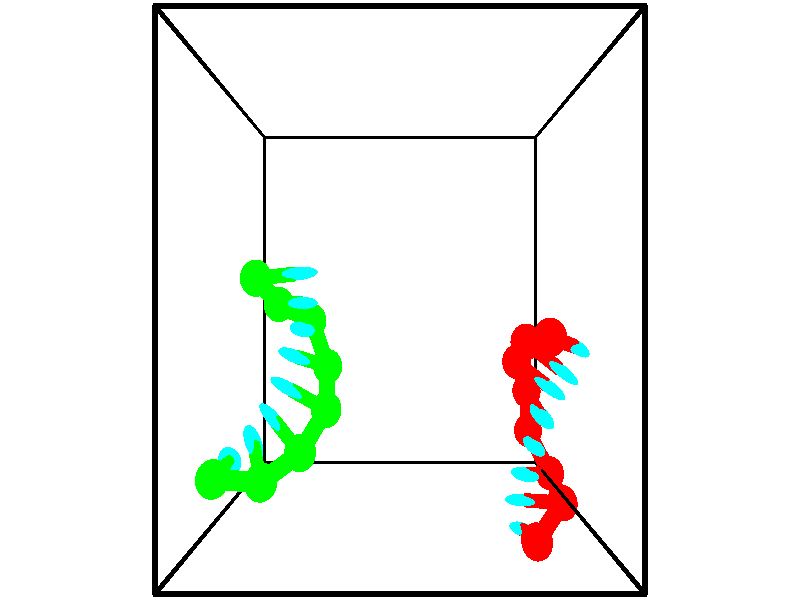 // switches for output
#declare DRAW_BASES = 1; // possible values are 0, 1; only relevant for DNA ribbons
#declare DRAW_BASES_TYPE = 3; // possible values are 1, 2, 3; only relevant for DNA ribbons
#declare DRAW_FOG = 0; // set to 1 to enable fog

#include "colors.inc"

#include "transforms.inc"
background { rgb <1, 1, 1>}

#default {
   normal{
       ripples 0.25
       frequency 0.20
       turbulence 0.2
       lambda 5
   }
	finish {
		phong 0.1
		phong_size 40.
	}
}

// original window dimensions: 1024x640


// camera settings

camera {
	sky <-0, 1, 0>
	up <-0, 1, 0>
	right 1.6 * <1, 0, 0>
	location <2.5, 2.5, 11.1562>
	look_at <2.5, 2.5, 2.5>
	direction <0, 0, -8.6562>
	angle 67.0682
}


# declare cpy_camera_pos = <2.5, 2.5, 11.1562>;
# if (DRAW_FOG = 1)
fog {
	fog_type 2
	up vnormalize(cpy_camera_pos)
	color rgbt<1,1,1,0.3>
	distance 1e-5
	fog_alt 3e-3
	fog_offset 4
}
# end


// LIGHTS

# declare lum = 6;
global_settings {
	ambient_light rgb lum * <0.05, 0.05, 0.05>
	max_trace_level 15
}# declare cpy_direct_light_amount = 0.25;
light_source
{	1000 * <-1, -1, 1>,
	rgb lum * cpy_direct_light_amount
	parallel
}

light_source
{	1000 * <1, 1, -1>,
	rgb lum * cpy_direct_light_amount
	parallel
}

// strand 0

// nucleotide -1

// particle -1
sphere {
	<4.709769, -0.748296, 1.424650> 0.250000
	pigment { color rgbt <1,0,0,0> }
	no_shadow
}
cylinder {
	<4.649653, -0.775026, 1.030098>,  <4.613584, -0.791064, 0.793366>, 0.100000
	pigment { color rgbt <1,0,0,0> }
	no_shadow
}
cylinder {
	<4.649653, -0.775026, 1.030098>,  <4.709769, -0.748296, 1.424650>, 0.100000
	pigment { color rgbt <1,0,0,0> }
	no_shadow
}

// particle -1
sphere {
	<4.649653, -0.775026, 1.030098> 0.100000
	pigment { color rgbt <1,0,0,0> }
	no_shadow
}
sphere {
	0, 1
	scale<0.080000,0.200000,0.300000>
	matrix <0.102530, 0.991280, -0.082779,
		0.983311, -0.113575, -0.142127,
		-0.150289, -0.066825, -0.986381,
		4.604567, -0.795074, 0.734184>
	pigment { color rgbt <0,1,1,0> }
	no_shadow
}
cylinder {
	<5.233109, -0.348456, 0.986612>,  <4.709769, -0.748296, 1.424650>, 0.130000
	pigment { color rgbt <1,0,0,0> }
	no_shadow
}

// nucleotide -1

// particle -1
sphere {
	<5.233109, -0.348456, 0.986612> 0.250000
	pigment { color rgbt <1,0,0,0> }
	no_shadow
}
cylinder {
	<4.880806, -0.377392, 0.799408>,  <4.669424, -0.394754, 0.687086>, 0.100000
	pigment { color rgbt <1,0,0,0> }
	no_shadow
}
cylinder {
	<4.880806, -0.377392, 0.799408>,  <5.233109, -0.348456, 0.986612>, 0.100000
	pigment { color rgbt <1,0,0,0> }
	no_shadow
}

// particle -1
sphere {
	<4.880806, -0.377392, 0.799408> 0.100000
	pigment { color rgbt <1,0,0,0> }
	no_shadow
}
sphere {
	0, 1
	scale<0.080000,0.200000,0.300000>
	matrix <-0.034792, 0.995478, -0.088396,
		0.472289, -0.061573, -0.879291,
		-0.880757, -0.072341, -0.468010,
		4.616579, -0.399094, 0.659005>
	pigment { color rgbt <0,1,1,0> }
	no_shadow
}
cylinder {
	<5.192763, -0.096496, 0.293664>,  <5.233109, -0.348456, 0.986612>, 0.130000
	pigment { color rgbt <1,0,0,0> }
	no_shadow
}

// nucleotide -1

// particle -1
sphere {
	<5.192763, -0.096496, 0.293664> 0.250000
	pigment { color rgbt <1,0,0,0> }
	no_shadow
}
cylinder {
	<4.888795, -0.046280, 0.548775>,  <4.706414, -0.016150, 0.701841>, 0.100000
	pigment { color rgbt <1,0,0,0> }
	no_shadow
}
cylinder {
	<4.888795, -0.046280, 0.548775>,  <5.192763, -0.096496, 0.293664>, 0.100000
	pigment { color rgbt <1,0,0,0> }
	no_shadow
}

// particle -1
sphere {
	<4.888795, -0.046280, 0.548775> 0.100000
	pigment { color rgbt <1,0,0,0> }
	no_shadow
}
sphere {
	0, 1
	scale<0.080000,0.200000,0.300000>
	matrix <0.227893, 0.970350, 0.080533,
		-0.608757, 0.206544, -0.765999,
		-0.759921, 0.125541, 0.637777,
		4.660819, -0.008618, 0.740108>
	pigment { color rgbt <0,1,1,0> }
	no_shadow
}
cylinder {
	<4.851193, 0.498359, 0.062036>,  <5.192763, -0.096496, 0.293664>, 0.130000
	pigment { color rgbt <1,0,0,0> }
	no_shadow
}

// nucleotide -1

// particle -1
sphere {
	<4.851193, 0.498359, 0.062036> 0.250000
	pigment { color rgbt <1,0,0,0> }
	no_shadow
}
cylinder {
	<4.827675, 0.441450, 0.457268>,  <4.813564, 0.407305, 0.694407>, 0.100000
	pigment { color rgbt <1,0,0,0> }
	no_shadow
}
cylinder {
	<4.827675, 0.441450, 0.457268>,  <4.851193, 0.498359, 0.062036>, 0.100000
	pigment { color rgbt <1,0,0,0> }
	no_shadow
}

// particle -1
sphere {
	<4.827675, 0.441450, 0.457268> 0.100000
	pigment { color rgbt <1,0,0,0> }
	no_shadow
}
sphere {
	0, 1
	scale<0.080000,0.200000,0.300000>
	matrix <0.382562, 0.911015, 0.153939,
		-0.922057, 0.387053, 0.000863,
		-0.058796, -0.142271, 0.988080,
		4.810036, 0.398769, 0.753692>
	pigment { color rgbt <0,1,1,0> }
	no_shadow
}
cylinder {
	<4.787556, 1.128671, 0.232714>,  <4.851193, 0.498359, 0.062036>, 0.130000
	pigment { color rgbt <1,0,0,0> }
	no_shadow
}

// nucleotide -1

// particle -1
sphere {
	<4.787556, 1.128671, 0.232714> 0.250000
	pigment { color rgbt <1,0,0,0> }
	no_shadow
}
cylinder {
	<4.862816, 0.967876, 0.591156>,  <4.907972, 0.871399, 0.806221>, 0.100000
	pigment { color rgbt <1,0,0,0> }
	no_shadow
}
cylinder {
	<4.862816, 0.967876, 0.591156>,  <4.787556, 1.128671, 0.232714>, 0.100000
	pigment { color rgbt <1,0,0,0> }
	no_shadow
}

// particle -1
sphere {
	<4.862816, 0.967876, 0.591156> 0.100000
	pigment { color rgbt <1,0,0,0> }
	no_shadow
}
sphere {
	0, 1
	scale<0.080000,0.200000,0.300000>
	matrix <0.347728, 0.880566, 0.322006,
		-0.918523, 0.251015, 0.305462,
		0.188151, -0.401988, 0.896106,
		4.919261, 0.847280, 0.859988>
	pigment { color rgbt <0,1,1,0> }
	no_shadow
}
cylinder {
	<4.532870, 1.603909, 0.643311>,  <4.787556, 1.128671, 0.232714>, 0.130000
	pigment { color rgbt <1,0,0,0> }
	no_shadow
}

// nucleotide -1

// particle -1
sphere {
	<4.532870, 1.603909, 0.643311> 0.250000
	pigment { color rgbt <1,0,0,0> }
	no_shadow
}
cylinder {
	<4.803893, 1.417156, 0.870621>,  <4.966507, 1.305104, 1.007007>, 0.100000
	pigment { color rgbt <1,0,0,0> }
	no_shadow
}
cylinder {
	<4.803893, 1.417156, 0.870621>,  <4.532870, 1.603909, 0.643311>, 0.100000
	pigment { color rgbt <1,0,0,0> }
	no_shadow
}

// particle -1
sphere {
	<4.803893, 1.417156, 0.870621> 0.100000
	pigment { color rgbt <1,0,0,0> }
	no_shadow
}
sphere {
	0, 1
	scale<0.080000,0.200000,0.300000>
	matrix <0.400637, 0.882268, 0.247172,
		-0.616771, 0.060199, 0.784837,
		0.677557, -0.466883, 0.568275,
		5.007160, 1.277091, 1.041103>
	pigment { color rgbt <0,1,1,0> }
	no_shadow
}
cylinder {
	<4.556284, 1.928050, 1.310633>,  <4.532870, 1.603909, 0.643311>, 0.130000
	pigment { color rgbt <1,0,0,0> }
	no_shadow
}

// nucleotide -1

// particle -1
sphere {
	<4.556284, 1.928050, 1.310633> 0.250000
	pigment { color rgbt <1,0,0,0> }
	no_shadow
}
cylinder {
	<4.886575, 1.703997, 1.337242>,  <5.084749, 1.569565, 1.353207>, 0.100000
	pigment { color rgbt <1,0,0,0> }
	no_shadow
}
cylinder {
	<4.886575, 1.703997, 1.337242>,  <4.556284, 1.928050, 1.310633>, 0.100000
	pigment { color rgbt <1,0,0,0> }
	no_shadow
}

// particle -1
sphere {
	<4.886575, 1.703997, 1.337242> 0.100000
	pigment { color rgbt <1,0,0,0> }
	no_shadow
}
sphere {
	0, 1
	scale<0.080000,0.200000,0.300000>
	matrix <0.539078, 0.818351, 0.199240,
		-0.166039, -0.128657, 0.977690,
		0.825728, -0.560133, 0.066522,
		5.134293, 1.535957, 1.357199>
	pigment { color rgbt <0,1,1,0> }
	no_shadow
}
cylinder {
	<4.783817, 2.027295, 1.973563>,  <4.556284, 1.928050, 1.310633>, 0.130000
	pigment { color rgbt <1,0,0,0> }
	no_shadow
}

// nucleotide -1

// particle -1
sphere {
	<4.783817, 2.027295, 1.973563> 0.250000
	pigment { color rgbt <1,0,0,0> }
	no_shadow
}
cylinder {
	<5.082471, 1.941700, 1.721611>,  <5.261663, 1.890343, 1.570440>, 0.100000
	pigment { color rgbt <1,0,0,0> }
	no_shadow
}
cylinder {
	<5.082471, 1.941700, 1.721611>,  <4.783817, 2.027295, 1.973563>, 0.100000
	pigment { color rgbt <1,0,0,0> }
	no_shadow
}

// particle -1
sphere {
	<5.082471, 1.941700, 1.721611> 0.100000
	pigment { color rgbt <1,0,0,0> }
	no_shadow
}
sphere {
	0, 1
	scale<0.080000,0.200000,0.300000>
	matrix <0.484404, 0.823854, 0.294307,
		0.455950, -0.524856, 0.718774,
		0.746633, -0.213987, -0.629879,
		5.306461, 1.877504, 1.532647>
	pigment { color rgbt <0,1,1,0> }
	no_shadow
}
// strand 1

// nucleotide -1

// particle -1
sphere {
	<0.182004, 2.791595, 1.447753> 0.250000
	pigment { color rgbt <0,1,0,0> }
	no_shadow
}
cylinder {
	<0.580242, 2.826622, 1.461159>,  <0.819185, 2.847638, 1.469202>, 0.100000
	pigment { color rgbt <0,1,0,0> }
	no_shadow
}
cylinder {
	<0.580242, 2.826622, 1.461159>,  <0.182004, 2.791595, 1.447753>, 0.100000
	pigment { color rgbt <0,1,0,0> }
	no_shadow
}

// particle -1
sphere {
	<0.580242, 2.826622, 1.461159> 0.100000
	pigment { color rgbt <0,1,0,0> }
	no_shadow
}
sphere {
	0, 1
	scale<0.080000,0.200000,0.300000>
	matrix <0.081942, -0.986337, 0.142912,
		0.045572, -0.139536, -0.989168,
		0.995595, 0.087567, 0.033515,
		0.878921, 2.852892, 1.471213>
	pigment { color rgbt <0,1,1,0> }
	no_shadow
}
cylinder {
	<0.451624, 2.436739, 0.943661>,  <0.182004, 2.791595, 1.447753>, 0.130000
	pigment { color rgbt <0,1,0,0> }
	no_shadow
}

// nucleotide -1

// particle -1
sphere {
	<0.451624, 2.436739, 0.943661> 0.250000
	pigment { color rgbt <0,1,0,0> }
	no_shadow
}
cylinder {
	<0.728567, 2.449276, 1.232010>,  <0.894733, 2.456798, 1.405019>, 0.100000
	pigment { color rgbt <0,1,0,0> }
	no_shadow
}
cylinder {
	<0.728567, 2.449276, 1.232010>,  <0.451624, 2.436739, 0.943661>, 0.100000
	pigment { color rgbt <0,1,0,0> }
	no_shadow
}

// particle -1
sphere {
	<0.728567, 2.449276, 1.232010> 0.100000
	pigment { color rgbt <0,1,0,0> }
	no_shadow
}
sphere {
	0, 1
	scale<0.080000,0.200000,0.300000>
	matrix <-0.008950, -0.998606, 0.052014,
		0.721498, -0.042464, -0.691113,
		0.692358, 0.031343, 0.720873,
		0.936275, 2.458679, 1.448272>
	pigment { color rgbt <0,1,1,0> }
	no_shadow
}
cylinder {
	<0.959151, 2.197343, 0.580612>,  <0.451624, 2.436739, 0.943661>, 0.130000
	pigment { color rgbt <0,1,0,0> }
	no_shadow
}

// nucleotide -1

// particle -1
sphere {
	<0.959151, 2.197343, 0.580612> 0.250000
	pigment { color rgbt <0,1,0,0> }
	no_shadow
}
cylinder {
	<0.925722, 2.143192, 0.975517>,  <0.905665, 2.110702, 1.212461>, 0.100000
	pigment { color rgbt <0,1,0,0> }
	no_shadow
}
cylinder {
	<0.925722, 2.143192, 0.975517>,  <0.959151, 2.197343, 0.580612>, 0.100000
	pigment { color rgbt <0,1,0,0> }
	no_shadow
}

// particle -1
sphere {
	<0.925722, 2.143192, 0.975517> 0.100000
	pigment { color rgbt <0,1,0,0> }
	no_shadow
}
sphere {
	0, 1
	scale<0.080000,0.200000,0.300000>
	matrix <-0.244927, -0.957547, -0.152036,
		0.965933, -0.254513, 0.046865,
		-0.083570, -0.135378, 0.987263,
		0.900651, 2.102579, 1.271696>
	pigment { color rgbt <0,1,1,0> }
	no_shadow
}
cylinder {
	<1.247042, 1.541850, 0.696162>,  <0.959151, 2.197343, 0.580612>, 0.130000
	pigment { color rgbt <0,1,0,0> }
	no_shadow
}

// nucleotide -1

// particle -1
sphere {
	<1.247042, 1.541850, 0.696162> 0.250000
	pigment { color rgbt <0,1,0,0> }
	no_shadow
}
cylinder {
	<0.964838, 1.646233, 0.959724>,  <0.795516, 1.708862, 1.117862>, 0.100000
	pigment { color rgbt <0,1,0,0> }
	no_shadow
}
cylinder {
	<0.964838, 1.646233, 0.959724>,  <1.247042, 1.541850, 0.696162>, 0.100000
	pigment { color rgbt <0,1,0,0> }
	no_shadow
}

// particle -1
sphere {
	<0.964838, 1.646233, 0.959724> 0.100000
	pigment { color rgbt <0,1,0,0> }
	no_shadow
}
sphere {
	0, 1
	scale<0.080000,0.200000,0.300000>
	matrix <-0.402697, -0.912674, -0.069719,
		0.583173, -0.314527, 0.748987,
		-0.705510, 0.260957, 0.658906,
		0.753185, 1.724520, 1.157396>
	pigment { color rgbt <0,1,1,0> }
	no_shadow
}
cylinder {
	<1.285105, 0.997357, 1.221872>,  <1.247042, 1.541850, 0.696162>, 0.130000
	pigment { color rgbt <0,1,0,0> }
	no_shadow
}

// nucleotide -1

// particle -1
sphere {
	<1.285105, 0.997357, 1.221872> 0.250000
	pigment { color rgbt <0,1,0,0> }
	no_shadow
}
cylinder {
	<0.929888, 1.174129, 1.272591>,  <0.716757, 1.280193, 1.303022>, 0.100000
	pigment { color rgbt <0,1,0,0> }
	no_shadow
}
cylinder {
	<0.929888, 1.174129, 1.272591>,  <1.285105, 0.997357, 1.221872>, 0.100000
	pigment { color rgbt <0,1,0,0> }
	no_shadow
}

// particle -1
sphere {
	<0.929888, 1.174129, 1.272591> 0.100000
	pigment { color rgbt <0,1,0,0> }
	no_shadow
}
sphere {
	0, 1
	scale<0.080000,0.200000,0.300000>
	matrix <-0.450210, -0.891791, -0.044929,
		0.093221, -0.096985, 0.990910,
		-0.888043, 0.441930, 0.126797,
		0.663475, 1.306708, 1.310630>
	pigment { color rgbt <0,1,1,0> }
	no_shadow
}
cylinder {
	<0.918009, 0.482315, 1.600409>,  <1.285105, 0.997357, 1.221872>, 0.130000
	pigment { color rgbt <0,1,0,0> }
	no_shadow
}

// nucleotide -1

// particle -1
sphere {
	<0.918009, 0.482315, 1.600409> 0.250000
	pigment { color rgbt <0,1,0,0> }
	no_shadow
}
cylinder {
	<0.637209, 0.718224, 1.440727>,  <0.468729, 0.859769, 1.344918>, 0.100000
	pigment { color rgbt <0,1,0,0> }
	no_shadow
}
cylinder {
	<0.637209, 0.718224, 1.440727>,  <0.918009, 0.482315, 1.600409>, 0.100000
	pigment { color rgbt <0,1,0,0> }
	no_shadow
}

// particle -1
sphere {
	<0.637209, 0.718224, 1.440727> 0.100000
	pigment { color rgbt <0,1,0,0> }
	no_shadow
}
sphere {
	0, 1
	scale<0.080000,0.200000,0.300000>
	matrix <-0.634654, -0.772390, -0.025068,
		-0.323126, 0.235760, 0.916519,
		-0.702000, 0.589773, -0.399205,
		0.426609, 0.895155, 1.320966>
	pigment { color rgbt <0,1,1,0> }
	no_shadow
}
cylinder {
	<0.359906, 0.163749, 1.876778>,  <0.918009, 0.482315, 1.600409>, 0.130000
	pigment { color rgbt <0,1,0,0> }
	no_shadow
}

// nucleotide -1

// particle -1
sphere {
	<0.359906, 0.163749, 1.876778> 0.250000
	pigment { color rgbt <0,1,0,0> }
	no_shadow
}
cylinder {
	<0.223425, 0.399384, 1.583778>,  <0.141536, 0.540765, 1.407978>, 0.100000
	pigment { color rgbt <0,1,0,0> }
	no_shadow
}
cylinder {
	<0.223425, 0.399384, 1.583778>,  <0.359906, 0.163749, 1.876778>, 0.100000
	pigment { color rgbt <0,1,0,0> }
	no_shadow
}

// particle -1
sphere {
	<0.223425, 0.399384, 1.583778> 0.100000
	pigment { color rgbt <0,1,0,0> }
	no_shadow
}
sphere {
	0, 1
	scale<0.080000,0.200000,0.300000>
	matrix <-0.754803, -0.636139, -0.160000,
		-0.560225, 0.498301, 0.661698,
		-0.341203, 0.589088, -0.732500,
		0.121064, 0.576110, 1.364028>
	pigment { color rgbt <0,1,1,0> }
	no_shadow
}
cylinder {
	<-0.346390, 0.232408, 2.000566>,  <0.359906, 0.163749, 1.876778>, 0.130000
	pigment { color rgbt <0,1,0,0> }
	no_shadow
}

// nucleotide -1

// particle -1
sphere {
	<-0.346390, 0.232408, 2.000566> 0.250000
	pigment { color rgbt <0,1,0,0> }
	no_shadow
}
cylinder {
	<-0.304121, 0.282379, 1.605957>,  <-0.278760, 0.312362, 1.369192>, 0.100000
	pigment { color rgbt <0,1,0,0> }
	no_shadow
}
cylinder {
	<-0.304121, 0.282379, 1.605957>,  <-0.346390, 0.232408, 2.000566>, 0.100000
	pigment { color rgbt <0,1,0,0> }
	no_shadow
}

// particle -1
sphere {
	<-0.304121, 0.282379, 1.605957> 0.100000
	pigment { color rgbt <0,1,0,0> }
	no_shadow
}
sphere {
	0, 1
	scale<0.080000,0.200000,0.300000>
	matrix <-0.705384, -0.689849, -0.162917,
		-0.700905, 0.713092, 0.015225,
		0.105672, 0.124928, -0.986522,
		-0.272419, 0.319858, 1.310000>
	pigment { color rgbt <0,1,1,0> }
	no_shadow
}
// box output
cylinder {
	<0.000000, 0.000000, 0.000000>,  <5.000000, 0.000000, 0.000000>, 0.025000
	pigment { color rgbt <0,0,0,0> }
	no_shadow
}
cylinder {
	<0.000000, 0.000000, 0.000000>,  <0.000000, 5.000000, 0.000000>, 0.025000
	pigment { color rgbt <0,0,0,0> }
	no_shadow
}
cylinder {
	<0.000000, 0.000000, 0.000000>,  <0.000000, 0.000000, 5.000000>, 0.025000
	pigment { color rgbt <0,0,0,0> }
	no_shadow
}
cylinder {
	<5.000000, 5.000000, 5.000000>,  <0.000000, 5.000000, 5.000000>, 0.025000
	pigment { color rgbt <0,0,0,0> }
	no_shadow
}
cylinder {
	<5.000000, 5.000000, 5.000000>,  <5.000000, 0.000000, 5.000000>, 0.025000
	pigment { color rgbt <0,0,0,0> }
	no_shadow
}
cylinder {
	<5.000000, 5.000000, 5.000000>,  <5.000000, 5.000000, 0.000000>, 0.025000
	pigment { color rgbt <0,0,0,0> }
	no_shadow
}
cylinder {
	<0.000000, 0.000000, 5.000000>,  <0.000000, 5.000000, 5.000000>, 0.025000
	pigment { color rgbt <0,0,0,0> }
	no_shadow
}
cylinder {
	<0.000000, 0.000000, 5.000000>,  <5.000000, 0.000000, 5.000000>, 0.025000
	pigment { color rgbt <0,0,0,0> }
	no_shadow
}
cylinder {
	<5.000000, 5.000000, 0.000000>,  <0.000000, 5.000000, 0.000000>, 0.025000
	pigment { color rgbt <0,0,0,0> }
	no_shadow
}
cylinder {
	<5.000000, 5.000000, 0.000000>,  <5.000000, 0.000000, 0.000000>, 0.025000
	pigment { color rgbt <0,0,0,0> }
	no_shadow
}
cylinder {
	<5.000000, 0.000000, 5.000000>,  <5.000000, 0.000000, 0.000000>, 0.025000
	pigment { color rgbt <0,0,0,0> }
	no_shadow
}
cylinder {
	<0.000000, 5.000000, 0.000000>,  <0.000000, 5.000000, 5.000000>, 0.025000
	pigment { color rgbt <0,0,0,0> }
	no_shadow
}
// end of box output
